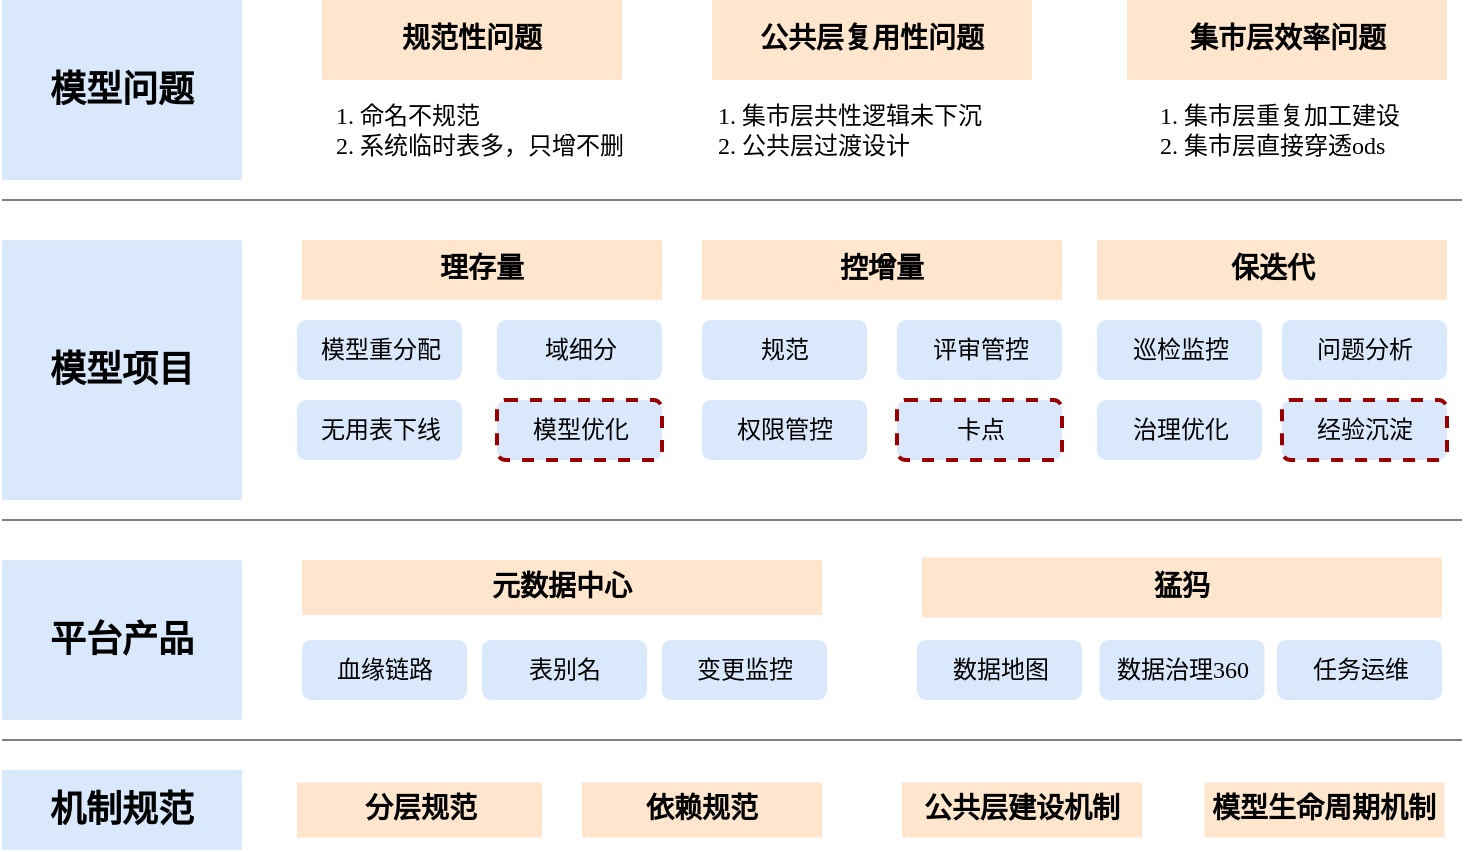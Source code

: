 <mxfile version="21.0.2" type="github">
  <diagram name="第 1 页" id="2HcNpDpKpD43kfRhDceQ">
    <mxGraphModel dx="1249" dy="409" grid="1" gridSize="10" guides="1" tooltips="1" connect="1" arrows="1" fold="1" page="1" pageScale="1" pageWidth="827" pageHeight="1169" math="0" shadow="0">
      <root>
        <mxCell id="0" />
        <mxCell id="1" parent="0" />
        <mxCell id="4aYSIVUjviSoJk4caTvQ-1" value="&lt;b&gt;&lt;font style=&quot;font-size: 18px;&quot;&gt;模型问题&lt;/font&gt;&lt;/b&gt;" style="rounded=0;whiteSpace=wrap;html=1;fillColor=#dae8fc;strokeColor=none;fontFamily=微软雅黑;" parent="1" vertex="1">
          <mxGeometry x="70" y="140" width="120" height="90" as="geometry" />
        </mxCell>
        <mxCell id="4aYSIVUjviSoJk4caTvQ-3" value="&lt;b&gt;&lt;font style=&quot;font-size: 18px;&quot;&gt;模型项目&lt;/font&gt;&lt;/b&gt;" style="rounded=0;whiteSpace=wrap;html=1;fillColor=#dae8fc;strokeColor=none;fontFamily=微软雅黑;" parent="1" vertex="1">
          <mxGeometry x="70" y="260" width="120" height="130" as="geometry" />
        </mxCell>
        <mxCell id="4aYSIVUjviSoJk4caTvQ-4" value="&lt;span style=&quot;font-size: 18px;&quot;&gt;&lt;b&gt;平台产品&lt;/b&gt;&lt;/span&gt;" style="rounded=0;whiteSpace=wrap;html=1;fillColor=#dae8fc;strokeColor=none;fontFamily=微软雅黑;" parent="1" vertex="1">
          <mxGeometry x="70" y="420" width="120" height="80" as="geometry" />
        </mxCell>
        <mxCell id="4aYSIVUjviSoJk4caTvQ-6" value="&lt;b style=&quot;&quot;&gt;&lt;font data-font-src=&quot;https://fonts.googleapis.com/css?family=%E5%BE%AE%E8%BD%AF%E9%BB%91%E4%BD%93&quot; style=&quot;font-size: 14px;&quot;&gt;规范性问题&lt;/font&gt;&lt;/b&gt;" style="rounded=0;whiteSpace=wrap;html=1;fillColor=#ffe6cc;strokeColor=none;fontFamily=微软雅黑;" parent="1" vertex="1">
          <mxGeometry x="230" y="140" width="150" height="40" as="geometry" />
        </mxCell>
        <mxCell id="4aYSIVUjviSoJk4caTvQ-7" value="&lt;b style=&quot;&quot;&gt;&lt;font data-font-src=&quot;https://fonts.googleapis.com/css?family=%E5%BE%AE%E8%BD%AF%E9%BB%91%E4%BD%93&quot; style=&quot;font-size: 14px;&quot;&gt;公共层复用&lt;/font&gt;&lt;font data-font-src=&quot;https://fonts.googleapis.com/css?family=%E5%BE%AE%E8%BD%AF%E9%9B%85%E9%BB%91&quot; style=&quot;font-size: 14px;&quot;&gt;性&lt;/font&gt;&lt;font data-font-src=&quot;https://fonts.googleapis.com/css?family=%E5%BE%AE%E8%BD%AF%E9%BB%91%E4%BD%93&quot; style=&quot;font-size: 14px;&quot;&gt;问题&lt;/font&gt;&lt;/b&gt;" style="rounded=0;whiteSpace=wrap;html=1;fillColor=#ffe6cc;strokeColor=none;fontFamily=微软雅黑;" parent="1" vertex="1">
          <mxGeometry x="425" y="140" width="160" height="40" as="geometry" />
        </mxCell>
        <mxCell id="4aYSIVUjviSoJk4caTvQ-8" value="&lt;b style=&quot;&quot;&gt;&lt;font data-font-src=&quot;https://fonts.googleapis.com/css?family=%E5%BE%AE%E8%BD%AF%E9%BB%91%E4%BD%93&quot; style=&quot;font-size: 14px;&quot;&gt;集市层效率问题&lt;/font&gt;&lt;/b&gt;" style="rounded=0;whiteSpace=wrap;html=1;fillColor=#ffe6cc;strokeColor=none;fontFamily=微软雅黑;" parent="1" vertex="1">
          <mxGeometry x="632.5" y="140" width="160" height="40" as="geometry" />
        </mxCell>
        <mxCell id="4aYSIVUjviSoJk4caTvQ-9" value="&lt;div style=&quot;font-size: 12px;&quot; data-docx-has-block-data=&quot;false&quot; data-page-id=&quot;NvjLdLeH9o8p6bxKR6Vcqu8Snof&quot;&gt;&lt;div class=&quot;old-record-id-doxcnHVmCM9QDL73qTxH1DIglHe&quot; style=&quot;text-align: left;&quot;&gt;&lt;ol&gt;&lt;li&gt;&lt;font data-font-src=&quot;https://fonts.googleapis.com/css?family=Noto+Sans+Simplified+Chinese&quot;&gt;&lt;font style=&quot;&quot; data-font-src=&quot;https://fonts.googleapis.com/css?family=%E5%BE%AE%E8%BD%AF%E9%9B%85%E9%BB%91&quot;&gt;命名不规范&lt;/font&gt;&lt;font style=&quot;&quot; data-font-src=&quot;https://fonts.googleapis.com/css?family=Tilt+Prism&quot;&gt;&amp;nbsp;&lt;/font&gt;&lt;/font&gt;&lt;/li&gt;&lt;li&gt;&lt;font data-font-src=&quot;https://fonts.googleapis.com/css?family=Noto+Sans+Simplified+Chinese&quot;&gt;&lt;font style=&quot;&quot; data-font-src=&quot;https://fonts.googleapis.com/css?family=Tilt+Prism&quot;&gt;系统临时&lt;/font&gt;&lt;font style=&quot;&quot; data-font-src=&quot;https://fonts.googleapis.com/css?family=Noto+Sans+Simplified+Chinese&quot;&gt;表&lt;/font&gt;&lt;font style=&quot;&quot; data-font-src=&quot;https://fonts.googleapis.com/css?family=Tilt+Prism&quot;&gt;多，只增不删 &lt;/font&gt;&lt;/font&gt;&lt;/li&gt;&lt;/ol&gt;&lt;/div&gt;&lt;/div&gt;" style="text;html=1;strokeColor=none;fillColor=none;align=center;verticalAlign=middle;whiteSpace=wrap;rounded=0;fontSize=16;fontFamily=微软雅黑;" parent="1" vertex="1">
          <mxGeometry x="190" y="180" width="210" height="50" as="geometry" />
        </mxCell>
        <mxCell id="4aYSIVUjviSoJk4caTvQ-10" value="&lt;div style=&quot;font-size: 12px;&quot; data-docx-has-block-data=&quot;false&quot; data-page-id=&quot;NvjLdLeH9o8p6bxKR6Vcqu8Snof&quot;&gt;&lt;div class=&quot;old-record-id-doxcnHVmCM9QDL73qTxH1DIglHe&quot; style=&quot;text-align: left;&quot;&gt;&lt;ol&gt;&lt;li&gt;&lt;div data-docx-has-block-data=&quot;false&quot; data-page-id=&quot;NvjLdLeH9o8p6bxKR6Vcqu8Snof&quot;&gt;&lt;div class=&quot;old-record-id-doxcnEivKlTUM0fDhylv8IOwnDc&quot; style=&quot;&quot;&gt;&lt;font data-font-src=&quot;https://fonts.googleapis.com/css?family=%E5%BE%AE%E8%BD%AF%E9%BB%91%E4%BD%93&quot;&gt; 集市层共性逻辑未下沉&lt;/font&gt;&lt;/div&gt;&lt;/div&gt;&lt;/li&gt;&lt;li&gt;&lt;div class=&quot;old-record-id-doxcnEivKlTUM0fDhylv8IOwnDc&quot; style=&quot;&quot;&gt;&lt;font data-font-src=&quot;https://fonts.googleapis.com/css?family=%E5%BE%AE%E8%BD%AF%E9%BB%91%E4%BD%93&quot;&gt;公共层过渡设计&lt;/font&gt;&lt;/div&gt;&lt;/li&gt;&lt;/ol&gt;&lt;/div&gt;&lt;/div&gt;" style="text;html=1;strokeColor=none;fillColor=none;align=center;verticalAlign=middle;whiteSpace=wrap;rounded=0;fontSize=16;fontFamily=微软雅黑;" parent="1" vertex="1">
          <mxGeometry x="375" y="180" width="210" height="50" as="geometry" />
        </mxCell>
        <mxCell id="4aYSIVUjviSoJk4caTvQ-11" value="&lt;div style=&quot;font-size: 12px;&quot; data-docx-has-block-data=&quot;false&quot; data-page-id=&quot;NvjLdLeH9o8p6bxKR6Vcqu8Snof&quot;&gt;&lt;div class=&quot;old-record-id-doxcnHVmCM9QDL73qTxH1DIglHe&quot; style=&quot;text-align: left;&quot;&gt;&lt;ol&gt;&lt;li&gt;&lt;div data-docx-has-block-data=&quot;false&quot; data-page-id=&quot;NvjLdLeH9o8p6bxKR6Vcqu8Snof&quot;&gt;&lt;div class=&quot;old-record-id-doxcnEivKlTUM0fDhylv8IOwnDc&quot; style=&quot;&quot;&gt;&lt;div data-docx-has-block-data=&quot;false&quot; data-page-id=&quot;NvjLdLeH9o8p6bxKR6Vcqu8Snof&quot;&gt;&lt;div class=&quot;old-record-id-CeusdgKimoESmyxk93UcPse1nFb&quot; style=&quot;&quot;&gt;&lt;font data-font-src=&quot;https://fonts.googleapis.com/css?family=%E5%BE%AE%E8%BD%AF%E9%BB%91%E4%BD%93&quot;&gt;集市层重复加工建设&lt;/font&gt;&lt;/div&gt;&lt;/div&gt;&lt;/div&gt;&lt;/div&gt;&lt;/li&gt;&lt;li&gt;&lt;div class=&quot;old-record-id-CeusdgKimoESmyxk93UcPse1nFb&quot; style=&quot;&quot;&gt;&lt;font data-font-src=&quot;https://fonts.googleapis.com/css?family=%E5%BE%AE%E8%BD%AF%E9%BB%91%E4%BD%93&quot;&gt;集市层直接穿透ods&lt;/font&gt;&lt;/div&gt;&lt;/li&gt;&lt;/ol&gt;&lt;/div&gt;&lt;/div&gt;" style="text;html=1;strokeColor=none;fillColor=none;align=center;verticalAlign=middle;whiteSpace=wrap;rounded=0;fontSize=16;fontFamily=微软雅黑;" parent="1" vertex="1">
          <mxGeometry x="590" y="180" width="210" height="50" as="geometry" />
        </mxCell>
        <mxCell id="4aYSIVUjviSoJk4caTvQ-14" value="&lt;span style=&quot;font-size: 14px;&quot;&gt;&lt;b&gt;理存量&lt;/b&gt;&lt;/span&gt;" style="rounded=0;whiteSpace=wrap;html=1;fillColor=#ffe6cc;strokeColor=none;fontFamily=微软雅黑;" parent="1" vertex="1">
          <mxGeometry x="220" y="260" width="180" height="30" as="geometry" />
        </mxCell>
        <mxCell id="4aYSIVUjviSoJk4caTvQ-15" value="&lt;span style=&quot;font-size: 14px;&quot;&gt;&lt;b&gt;控增量&lt;/b&gt;&lt;/span&gt;" style="rounded=0;whiteSpace=wrap;html=1;fillColor=#ffe6cc;strokeColor=none;fontFamily=微软雅黑;" parent="1" vertex="1">
          <mxGeometry x="420" y="260" width="180" height="30" as="geometry" />
        </mxCell>
        <mxCell id="4aYSIVUjviSoJk4caTvQ-16" value="&lt;span style=&quot;font-size: 14px;&quot;&gt;&lt;b&gt;保迭代&lt;/b&gt;&lt;/span&gt;" style="rounded=0;whiteSpace=wrap;html=1;fillColor=#ffe6cc;strokeColor=none;fontFamily=微软雅黑;" parent="1" vertex="1">
          <mxGeometry x="617.5" y="260" width="175" height="30" as="geometry" />
        </mxCell>
        <mxCell id="4aYSIVUjviSoJk4caTvQ-18" value="&lt;font data-font-src=&quot;https://fonts.googleapis.com/css?family=%E5%BE%AE%E8%BD%AF%E9%9B%85%E9%BB%91&quot; style=&quot;font-size: 12px;&quot;&gt;模型重分配&lt;/font&gt;" style="rounded=1;whiteSpace=wrap;html=1;dashed=1;strokeColor=none;strokeWidth=2;fontSize=14;fillColor=#dae8fc;fontFamily=微软雅黑;" parent="1" vertex="1">
          <mxGeometry x="217.5" y="300" width="82.5" height="30" as="geometry" />
        </mxCell>
        <mxCell id="4aYSIVUjviSoJk4caTvQ-19" value="&lt;font data-font-src=&quot;https://fonts.googleapis.com/css?family=%E5%BE%AE%E8%BD%AF%E9%BB%91%E4%BD%93&quot; style=&quot;font-size: 12px;&quot;&gt;域细分&lt;/font&gt;" style="rounded=1;whiteSpace=wrap;html=1;dashed=1;strokeColor=none;strokeWidth=2;fontSize=14;fillColor=#dae8fc;fontFamily=微软雅黑;" parent="1" vertex="1">
          <mxGeometry x="317.5" y="300" width="82.5" height="30" as="geometry" />
        </mxCell>
        <mxCell id="4aYSIVUjviSoJk4caTvQ-21" value="&lt;font style=&quot;font-size: 12px;&quot;&gt;无用表下线&lt;/font&gt;" style="rounded=1;whiteSpace=wrap;html=1;dashed=1;strokeColor=none;strokeWidth=2;fontSize=14;fillColor=#dae8fc;fontFamily=微软雅黑;" parent="1" vertex="1">
          <mxGeometry x="217.5" y="340" width="82.5" height="30" as="geometry" />
        </mxCell>
        <mxCell id="4aYSIVUjviSoJk4caTvQ-22" value="&lt;span style=&quot;font-size: 12px;&quot;&gt;模型优化&lt;/span&gt;" style="rounded=1;whiteSpace=wrap;html=1;dashed=1;strokeColor=#990000;strokeWidth=2;fontSize=14;fillColor=#dae8fc;fontFamily=微软雅黑;" parent="1" vertex="1">
          <mxGeometry x="317.5" y="340" width="82.5" height="30" as="geometry" />
        </mxCell>
        <mxCell id="4aYSIVUjviSoJk4caTvQ-23" value="&lt;span style=&quot;font-size: 12px;&quot;&gt;&lt;font&gt;规范&lt;/font&gt;&lt;/span&gt;" style="rounded=1;whiteSpace=wrap;html=1;dashed=1;strokeColor=none;strokeWidth=2;fontSize=14;fillColor=#dae8fc;fontFamily=微软雅黑;" parent="1" vertex="1">
          <mxGeometry x="420" y="300" width="82.5" height="30" as="geometry" />
        </mxCell>
        <mxCell id="4aYSIVUjviSoJk4caTvQ-24" value="&lt;span style=&quot;font-size: 12px;&quot;&gt;评审管控&lt;/span&gt;" style="rounded=1;whiteSpace=wrap;html=1;dashed=1;strokeColor=none;strokeWidth=2;fontSize=14;fillColor=#dae8fc;fontFamily=微软雅黑;" parent="1" vertex="1">
          <mxGeometry x="517.5" y="300" width="82.5" height="30" as="geometry" />
        </mxCell>
        <mxCell id="4aYSIVUjviSoJk4caTvQ-26" value="&lt;span style=&quot;font-size: 12px;&quot;&gt;巡检监控&lt;/span&gt;" style="rounded=1;whiteSpace=wrap;html=1;dashed=1;strokeColor=none;strokeWidth=2;fontSize=14;fillColor=#dae8fc;fontFamily=微软雅黑;" parent="1" vertex="1">
          <mxGeometry x="617.5" y="300" width="82.5" height="30" as="geometry" />
        </mxCell>
        <mxCell id="4aYSIVUjviSoJk4caTvQ-27" value="&lt;span style=&quot;font-size: 12px;&quot;&gt;&lt;font&gt;问题分析&lt;/font&gt;&lt;/span&gt;" style="rounded=1;whiteSpace=wrap;html=1;dashed=1;strokeColor=none;strokeWidth=2;fontSize=14;fillColor=#dae8fc;fontFamily=微软雅黑;" parent="1" vertex="1">
          <mxGeometry x="710" y="300" width="82.5" height="30" as="geometry" />
        </mxCell>
        <mxCell id="4aYSIVUjviSoJk4caTvQ-28" value="&lt;span style=&quot;font-size: 12px;&quot;&gt;治理优化&lt;/span&gt;" style="rounded=1;whiteSpace=wrap;html=1;dashed=1;strokeColor=none;strokeWidth=2;fontSize=14;fillColor=#dae8fc;fontFamily=微软雅黑;" parent="1" vertex="1">
          <mxGeometry x="617.5" y="340" width="82.5" height="30" as="geometry" />
        </mxCell>
        <mxCell id="4aYSIVUjviSoJk4caTvQ-30" value="&lt;span style=&quot;font-size: 12px;&quot;&gt;权限管控&lt;/span&gt;" style="rounded=1;whiteSpace=wrap;html=1;dashed=1;strokeColor=none;strokeWidth=2;fontSize=14;fillColor=#dae8fc;fontFamily=微软雅黑;" parent="1" vertex="1">
          <mxGeometry x="420" y="340" width="82.5" height="30" as="geometry" />
        </mxCell>
        <mxCell id="4aYSIVUjviSoJk4caTvQ-31" value="&lt;span style=&quot;font-size: 12px;&quot;&gt;卡点&lt;/span&gt;" style="rounded=1;whiteSpace=wrap;html=1;dashed=1;strokeColor=#990000;strokeWidth=2;fontSize=14;fillColor=#dae8fc;fontFamily=微软雅黑;" parent="1" vertex="1">
          <mxGeometry x="517.5" y="340" width="82.5" height="30" as="geometry" />
        </mxCell>
        <mxCell id="4aYSIVUjviSoJk4caTvQ-33" value="&lt;span style=&quot;font-size: 14px;&quot;&gt;&lt;b&gt;猛犸&lt;/b&gt;&lt;/span&gt;" style="rounded=0;whiteSpace=wrap;html=1;fillColor=#ffe6cc;strokeColor=none;fontFamily=微软雅黑;" parent="1" vertex="1">
          <mxGeometry x="530" y="418.75" width="260" height="30" as="geometry" />
        </mxCell>
        <mxCell id="4aYSIVUjviSoJk4caTvQ-34" value="&lt;span style=&quot;font-size: 14px;&quot;&gt;&lt;b&gt;元数据中心&lt;/b&gt;&lt;/span&gt;" style="rounded=0;whiteSpace=wrap;html=1;fillColor=#ffe6cc;strokeColor=none;fontFamily=微软雅黑;" parent="1" vertex="1">
          <mxGeometry x="220" y="420" width="260" height="27.5" as="geometry" />
        </mxCell>
        <mxCell id="4aYSIVUjviSoJk4caTvQ-36" value="&lt;span style=&quot;font-size: 12px;&quot;&gt;血缘链路&lt;/span&gt;" style="rounded=1;whiteSpace=wrap;html=1;dashed=1;strokeColor=none;strokeWidth=2;fontSize=14;fillColor=#dae8fc;fontFamily=微软雅黑;" parent="1" vertex="1">
          <mxGeometry x="220" y="460" width="82.5" height="30" as="geometry" />
        </mxCell>
        <mxCell id="4aYSIVUjviSoJk4caTvQ-37" value="&lt;span style=&quot;font-size: 12px;&quot;&gt;表别名&lt;/span&gt;" style="rounded=1;whiteSpace=wrap;html=1;dashed=1;strokeColor=none;strokeWidth=2;fontSize=14;fillColor=#dae8fc;fontFamily=微软雅黑;" parent="1" vertex="1">
          <mxGeometry x="310" y="460" width="82.5" height="30" as="geometry" />
        </mxCell>
        <mxCell id="4aYSIVUjviSoJk4caTvQ-38" value="&lt;span style=&quot;font-size: 12px;&quot;&gt;变更监控&lt;/span&gt;" style="rounded=1;whiteSpace=wrap;html=1;dashed=1;strokeColor=none;strokeWidth=2;fontSize=14;fillColor=#dae8fc;fontFamily=微软雅黑;" parent="1" vertex="1">
          <mxGeometry x="400" y="460" width="82.5" height="30" as="geometry" />
        </mxCell>
        <mxCell id="4aYSIVUjviSoJk4caTvQ-39" value="&lt;span style=&quot;font-size: 12px;&quot;&gt;数据地图&lt;/span&gt;" style="rounded=1;whiteSpace=wrap;html=1;dashed=1;strokeColor=none;strokeWidth=2;fontSize=14;fillColor=#dae8fc;fontFamily=微软雅黑;" parent="1" vertex="1">
          <mxGeometry x="527.5" y="460" width="82.5" height="30" as="geometry" />
        </mxCell>
        <mxCell id="4aYSIVUjviSoJk4caTvQ-40" value="&lt;span style=&quot;font-size: 12px;&quot;&gt;数据治理360&lt;/span&gt;" style="rounded=1;whiteSpace=wrap;html=1;dashed=1;strokeColor=none;strokeWidth=2;fontSize=14;fillColor=#dae8fc;fontFamily=微软雅黑;" parent="1" vertex="1">
          <mxGeometry x="618.75" y="460" width="82.5" height="30" as="geometry" />
        </mxCell>
        <mxCell id="4aYSIVUjviSoJk4caTvQ-41" value="&lt;span style=&quot;font-size: 12px;&quot;&gt;任务运维&lt;/span&gt;" style="rounded=1;whiteSpace=wrap;html=1;dashed=1;strokeColor=none;strokeWidth=2;fontSize=14;fillColor=#dae8fc;fontFamily=微软雅黑;" parent="1" vertex="1">
          <mxGeometry x="707.5" y="460" width="82.5" height="30" as="geometry" />
        </mxCell>
        <mxCell id="gpzjmdm7jTk252mn6LHU-2" value="&lt;span style=&quot;font-size: 18px;&quot;&gt;&lt;b&gt;机制规范&lt;/b&gt;&lt;/span&gt;" style="rounded=0;whiteSpace=wrap;html=1;fillColor=#dae8fc;strokeColor=none;fontFamily=微软雅黑;" parent="1" vertex="1">
          <mxGeometry x="70" y="525" width="120" height="40" as="geometry" />
        </mxCell>
        <mxCell id="gpzjmdm7jTk252mn6LHU-3" value="&lt;span style=&quot;font-size: 14px;&quot;&gt;&lt;b&gt;分层规范&lt;/b&gt;&lt;/span&gt;" style="rounded=0;whiteSpace=wrap;html=1;fillColor=#ffe6cc;strokeColor=none;fontFamily=微软雅黑;" parent="1" vertex="1">
          <mxGeometry x="217.5" y="531.25" width="122.5" height="27.5" as="geometry" />
        </mxCell>
        <mxCell id="gpzjmdm7jTk252mn6LHU-4" value="&lt;span style=&quot;font-size: 14px;&quot;&gt;&lt;b&gt;依赖规范&lt;/b&gt;&lt;/span&gt;" style="rounded=0;whiteSpace=wrap;html=1;fillColor=#ffe6cc;strokeColor=none;fontFamily=微软雅黑;" parent="1" vertex="1">
          <mxGeometry x="360" y="531.25" width="120" height="27.5" as="geometry" />
        </mxCell>
        <mxCell id="gpzjmdm7jTk252mn6LHU-5" value="&lt;span style=&quot;font-size: 14px;&quot;&gt;&lt;b&gt;公共层建设机制&lt;/b&gt;&lt;/span&gt;" style="rounded=0;whiteSpace=wrap;html=1;fillColor=#ffe6cc;strokeColor=none;fontFamily=微软雅黑;" parent="1" vertex="1">
          <mxGeometry x="520" y="531.25" width="120" height="27.5" as="geometry" />
        </mxCell>
        <mxCell id="gpzjmdm7jTk252mn6LHU-6" value="&lt;span style=&quot;font-size: 14px;&quot;&gt;&lt;b&gt;模型生命周期机制&lt;/b&gt;&lt;/span&gt;" style="rounded=0;whiteSpace=wrap;html=1;fillColor=#ffe6cc;strokeColor=none;fontFamily=微软雅黑;" parent="1" vertex="1">
          <mxGeometry x="671.25" y="531.25" width="120" height="27.5" as="geometry" />
        </mxCell>
        <mxCell id="jfjNn0UuYC4b5yrFFOBq-1" value="" style="endArrow=none;html=1;rounded=0;fontFamily=微软雅黑;strokeWidth=1;strokeColor=#808080;" parent="1" edge="1">
          <mxGeometry width="50" height="50" relative="1" as="geometry">
            <mxPoint x="70" y="240" as="sourcePoint" />
            <mxPoint x="800" y="240" as="targetPoint" />
          </mxGeometry>
        </mxCell>
        <mxCell id="jfjNn0UuYC4b5yrFFOBq-2" value="" style="endArrow=none;html=1;rounded=0;fontFamily=微软雅黑;strokeWidth=1;strokeColor=#808080;" parent="1" edge="1">
          <mxGeometry width="50" height="50" relative="1" as="geometry">
            <mxPoint x="70" y="400" as="sourcePoint" />
            <mxPoint x="800" y="400" as="targetPoint" />
          </mxGeometry>
        </mxCell>
        <mxCell id="jfjNn0UuYC4b5yrFFOBq-3" value="" style="endArrow=none;html=1;rounded=0;fontFamily=微软雅黑;strokeWidth=1;strokeColor=#808080;" parent="1" edge="1">
          <mxGeometry width="50" height="50" relative="1" as="geometry">
            <mxPoint x="70" y="510" as="sourcePoint" />
            <mxPoint x="800" y="510" as="targetPoint" />
          </mxGeometry>
        </mxCell>
        <mxCell id="CPubg8zhNn0kK-beevge-1" value="&lt;span style=&quot;font-size: 12px;&quot;&gt;经验沉淀&lt;/span&gt;" style="rounded=1;whiteSpace=wrap;html=1;dashed=1;strokeColor=#990000;strokeWidth=2;fontSize=14;fillColor=#dae8fc;fontFamily=微软雅黑;" vertex="1" parent="1">
          <mxGeometry x="710" y="340" width="82.5" height="30" as="geometry" />
        </mxCell>
      </root>
    </mxGraphModel>
  </diagram>
</mxfile>
